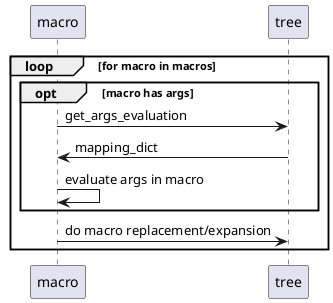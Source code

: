 @startuml sequence_diagram_macro_design
participant "macro" as Macro
participant "tree" as Tree

loop for macro in macros
    opt macro has args
        Macro -> Tree: get_args_evaluation
        Tree -> Macro: mapping_dict
        Macro -> Macro: evaluate args in macro
    end
    Macro -> Tree: do macro replacement/expansion
end

@enduml
